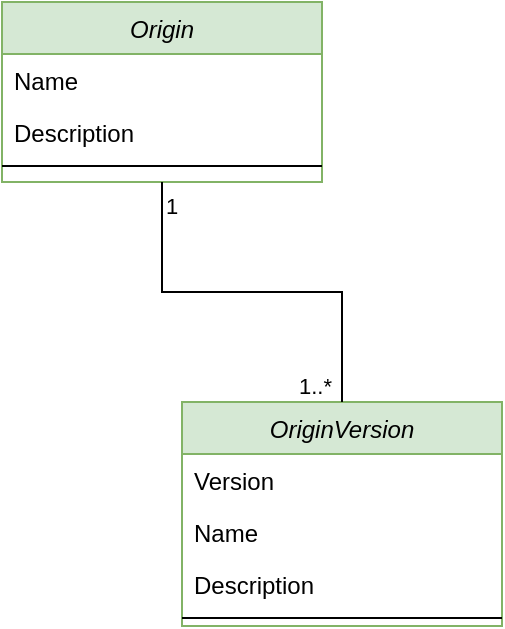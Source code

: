 <mxfile version="22.0.2" type="device">
  <diagram id="C5RBs43oDa-KdzZeNtuy" name="Page-1">
    <mxGraphModel dx="2191" dy="713" grid="1" gridSize="10" guides="1" tooltips="1" connect="1" arrows="1" fold="1" page="1" pageScale="1" pageWidth="827" pageHeight="1169" math="0" shadow="0">
      <root>
        <mxCell id="WIyWlLk6GJQsqaUBKTNV-0" />
        <mxCell id="WIyWlLk6GJQsqaUBKTNV-1" parent="WIyWlLk6GJQsqaUBKTNV-0" />
        <mxCell id="hS5o0QtNpaoS1H0uK-NR-0" value="Origin" style="swimlane;fontStyle=2;align=center;verticalAlign=top;childLayout=stackLayout;horizontal=1;startSize=26;horizontalStack=0;resizeParent=1;resizeLast=0;collapsible=1;marginBottom=0;rounded=0;shadow=0;strokeWidth=1;fillColor=#d5e8d4;strokeColor=#82b366;" parent="WIyWlLk6GJQsqaUBKTNV-1" vertex="1">
          <mxGeometry x="-400" y="1100" width="160" height="90" as="geometry">
            <mxRectangle x="230" y="140" width="160" height="26" as="alternateBounds" />
          </mxGeometry>
        </mxCell>
        <mxCell id="hS5o0QtNpaoS1H0uK-NR-1" value="Name" style="text;align=left;verticalAlign=top;spacingLeft=4;spacingRight=4;overflow=hidden;rotatable=0;points=[[0,0.5],[1,0.5]];portConstraint=eastwest;" parent="hS5o0QtNpaoS1H0uK-NR-0" vertex="1">
          <mxGeometry y="26" width="160" height="26" as="geometry" />
        </mxCell>
        <mxCell id="hS5o0QtNpaoS1H0uK-NR-2" value="Description" style="text;align=left;verticalAlign=top;spacingLeft=4;spacingRight=4;overflow=hidden;rotatable=0;points=[[0,0.5],[1,0.5]];portConstraint=eastwest;rounded=0;shadow=0;html=0;" parent="hS5o0QtNpaoS1H0uK-NR-0" vertex="1">
          <mxGeometry y="52" width="160" height="26" as="geometry" />
        </mxCell>
        <mxCell id="hS5o0QtNpaoS1H0uK-NR-3" value="" style="line;html=1;strokeWidth=1;align=left;verticalAlign=middle;spacingTop=-1;spacingLeft=3;spacingRight=3;rotatable=0;labelPosition=right;points=[];portConstraint=eastwest;" parent="hS5o0QtNpaoS1H0uK-NR-0" vertex="1">
          <mxGeometry y="78" width="160" height="8" as="geometry" />
        </mxCell>
        <mxCell id="hS5o0QtNpaoS1H0uK-NR-4" value="OriginVersion" style="swimlane;fontStyle=2;align=center;verticalAlign=top;childLayout=stackLayout;horizontal=1;startSize=26;horizontalStack=0;resizeParent=1;resizeLast=0;collapsible=1;marginBottom=0;rounded=0;shadow=0;strokeWidth=1;fillColor=#d5e8d4;strokeColor=#82b366;" parent="WIyWlLk6GJQsqaUBKTNV-1" vertex="1">
          <mxGeometry x="-310" y="1300" width="160" height="112" as="geometry">
            <mxRectangle x="230" y="140" width="160" height="26" as="alternateBounds" />
          </mxGeometry>
        </mxCell>
        <mxCell id="hS5o0QtNpaoS1H0uK-NR-8" value="Version" style="text;align=left;verticalAlign=top;spacingLeft=4;spacingRight=4;overflow=hidden;rotatable=0;points=[[0,0.5],[1,0.5]];portConstraint=eastwest;" parent="hS5o0QtNpaoS1H0uK-NR-4" vertex="1">
          <mxGeometry y="26" width="160" height="26" as="geometry" />
        </mxCell>
        <mxCell id="hS5o0QtNpaoS1H0uK-NR-5" value="Name" style="text;align=left;verticalAlign=top;spacingLeft=4;spacingRight=4;overflow=hidden;rotatable=0;points=[[0,0.5],[1,0.5]];portConstraint=eastwest;" parent="hS5o0QtNpaoS1H0uK-NR-4" vertex="1">
          <mxGeometry y="52" width="160" height="26" as="geometry" />
        </mxCell>
        <mxCell id="hS5o0QtNpaoS1H0uK-NR-6" value="Description" style="text;align=left;verticalAlign=top;spacingLeft=4;spacingRight=4;overflow=hidden;rotatable=0;points=[[0,0.5],[1,0.5]];portConstraint=eastwest;rounded=0;shadow=0;html=0;" parent="hS5o0QtNpaoS1H0uK-NR-4" vertex="1">
          <mxGeometry y="78" width="160" height="26" as="geometry" />
        </mxCell>
        <mxCell id="hS5o0QtNpaoS1H0uK-NR-7" value="" style="line;html=1;strokeWidth=1;align=left;verticalAlign=middle;spacingTop=-1;spacingLeft=3;spacingRight=3;rotatable=0;labelPosition=right;points=[];portConstraint=eastwest;" parent="hS5o0QtNpaoS1H0uK-NR-4" vertex="1">
          <mxGeometry y="104" width="160" height="8" as="geometry" />
        </mxCell>
        <mxCell id="hS5o0QtNpaoS1H0uK-NR-10" value="" style="endArrow=none;html=1;edgeStyle=orthogonalEdgeStyle;rounded=0;exitX=0.5;exitY=1;exitDx=0;exitDy=0;entryX=0.5;entryY=0;entryDx=0;entryDy=0;" parent="WIyWlLk6GJQsqaUBKTNV-1" source="hS5o0QtNpaoS1H0uK-NR-0" target="hS5o0QtNpaoS1H0uK-NR-4" edge="1">
          <mxGeometry relative="1" as="geometry">
            <mxPoint x="-210" y="1130" as="sourcePoint" />
            <mxPoint x="-50" y="1130" as="targetPoint" />
          </mxGeometry>
        </mxCell>
        <mxCell id="hS5o0QtNpaoS1H0uK-NR-11" value="1" style="edgeLabel;resizable=0;html=1;align=left;verticalAlign=bottom;" parent="hS5o0QtNpaoS1H0uK-NR-10" connectable="0" vertex="1">
          <mxGeometry x="-1" relative="1" as="geometry">
            <mxPoint y="20" as="offset" />
          </mxGeometry>
        </mxCell>
        <mxCell id="hS5o0QtNpaoS1H0uK-NR-12" value="1..*" style="edgeLabel;resizable=0;html=1;align=right;verticalAlign=bottom;" parent="hS5o0QtNpaoS1H0uK-NR-10" connectable="0" vertex="1">
          <mxGeometry x="1" relative="1" as="geometry">
            <mxPoint x="-5" as="offset" />
          </mxGeometry>
        </mxCell>
      </root>
    </mxGraphModel>
  </diagram>
</mxfile>
